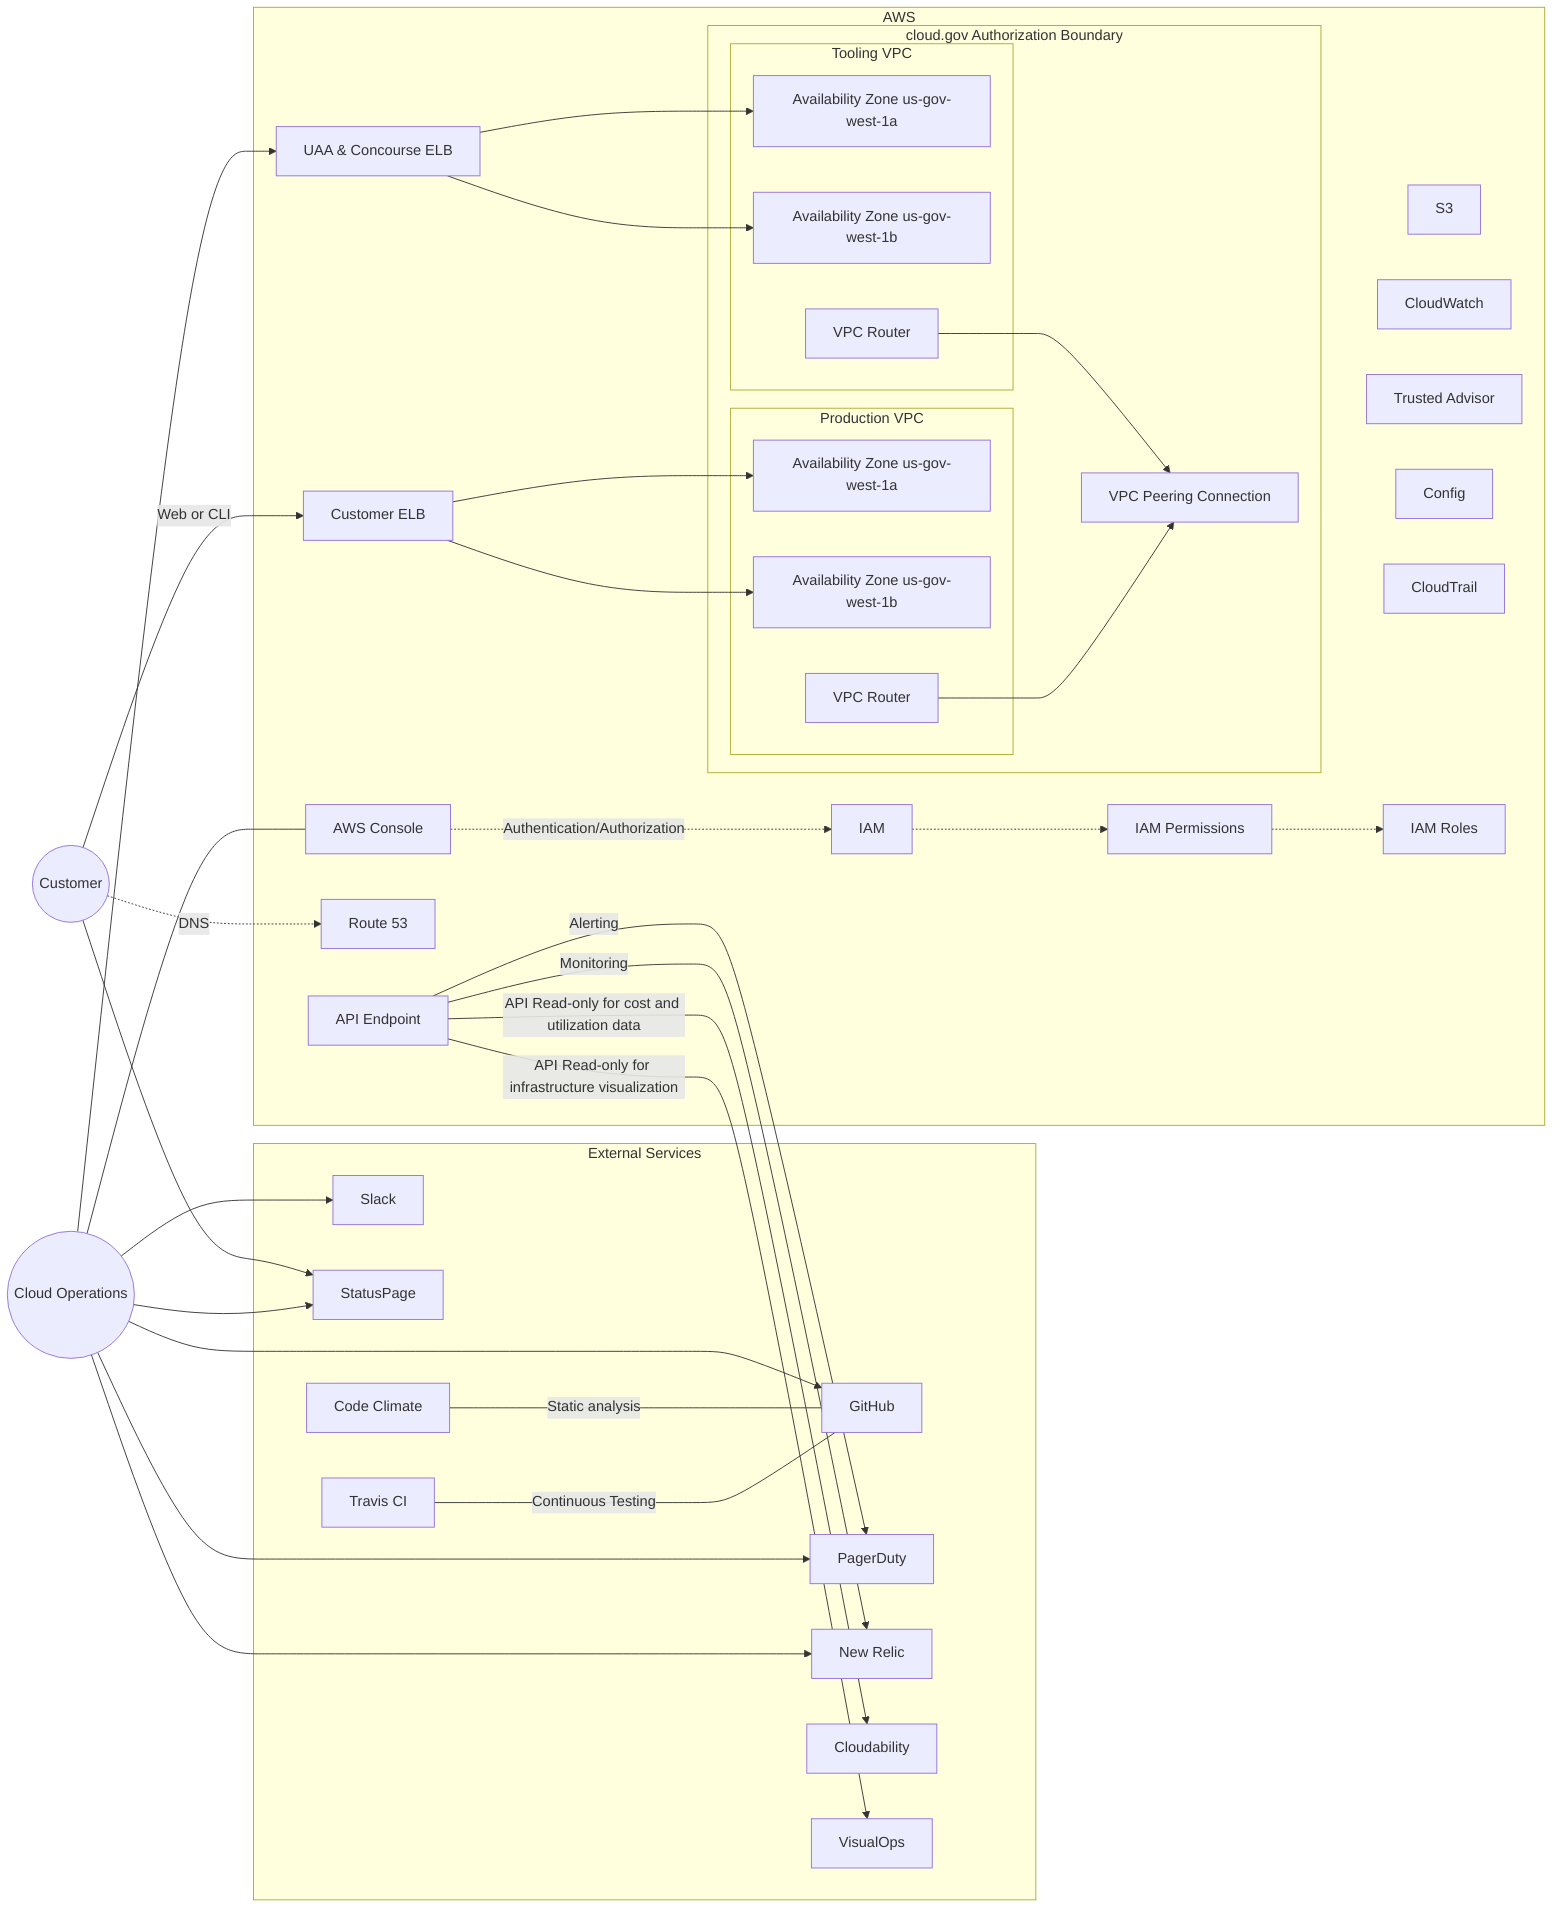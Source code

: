 %% title: 10-1.1 Network
%% description: Section 10 - System Environment - Figure 10-1.1 Network
graph LR
  subgraph External Services
    github["GitHub"]
    slack["Slack"]
    pagerduty["PagerDuty"]
    newrelic["New Relic"]
    statuspage["StatusPage"]
    codeclimate["Code Climate"]
    travis["Travis CI"]
    cloudability["Cloudability"]
    visualops["VisualOps"]
  end
  subgraph AWS
    api["API Endpoint"]
    apps-elb["Customer ELB"]
    ops-elb["UAA & Concourse ELB"]
    s3["S3"]
    cloudwatch["CloudWatch"]
    advisor["Trusted Advisor"]
    config["Config"]
    cloudtrail["CloudTrail"]
    route53["Route 53"]
    iam["IAM"]
    iam-perms["IAM Permissions"]
    iam-roles["IAM Roles"]
    aws-console["AWS Console"]
    subgraph cloud.gov Authorization Boundary
      subgraph Production VPC
        prod-az-1a["Availability Zone us-gov-west-1a"]
        prod-az-1b["Availability Zone us-gov-west-1b"]
        vpc-router-prod["VPC Router"]
      end
      vpc-peering["VPC Peering Connection"]
      subgraph Tooling VPC
        tooling-az-1a["Availability Zone us-gov-west-1a"]
        tooling-az-1b["Availability Zone us-gov-west-1b"]
        vpc-router-tooling["VPC Router"]
      end
    end
  end
  customer(("Customer"))
  ops(("Cloud Operations"))

  customer-.DNS.->route53
  customer--Web or CLI-->apps-elb
  customer-->statuspage

  ops-->ops-elb
  ops-->github
  ops-->slack
  ops---aws-console
  ops-->newrelic
  ops-->statuspage
  ops-->pagerduty

  codeclimate-- Static analysis --- github
  travis-- Continuous Testing --- github
  api--Monitoring-->newrelic
  api--Alerting-->pagerduty
  api--API Read-only for infrastructure visualization-->visualops
  api--API Read-only for cost and utilization data-->cloudability

  apps-elb-->prod-az-1a
  apps-elb-->prod-az-1b

  ops-elb-->tooling-az-1a
  ops-elb-->tooling-az-1b

  vpc-router-tooling-->vpc-peering
  vpc-router-prod-->vpc-peering
  aws-console-."Authentication/Authorization".->iam
  iam-.->iam-perms
  iam-perms-.->iam-roles